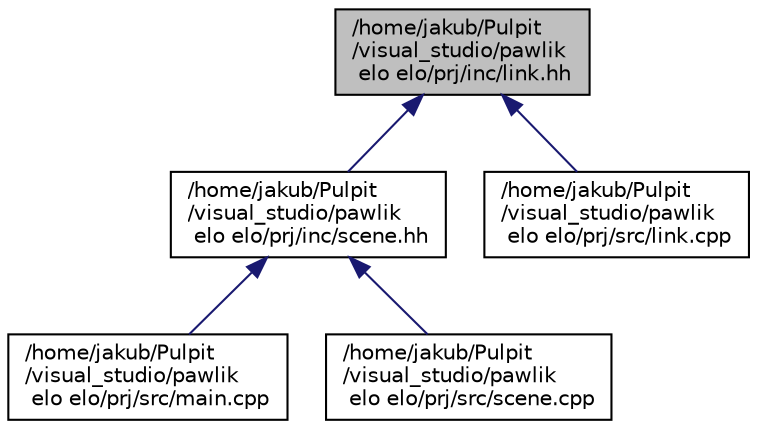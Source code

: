 digraph "/home/jakub/Pulpit/visual_studio/pawlik elo elo/prj/inc/link.hh"
{
  edge [fontname="Helvetica",fontsize="10",labelfontname="Helvetica",labelfontsize="10"];
  node [fontname="Helvetica",fontsize="10",shape=record];
  Node4 [label="/home/jakub/Pulpit\l/visual_studio/pawlik\l elo elo/prj/inc/link.hh",height=0.2,width=0.4,color="black", fillcolor="grey75", style="filled", fontcolor="black"];
  Node4 -> Node5 [dir="back",color="midnightblue",fontsize="10",style="solid",fontname="Helvetica"];
  Node5 [label="/home/jakub/Pulpit\l/visual_studio/pawlik\l elo elo/prj/inc/scene.hh",height=0.2,width=0.4,color="black", fillcolor="white", style="filled",URL="$scene_8hh.html",tooltip="Definicja metody klasy scene. "];
  Node5 -> Node6 [dir="back",color="midnightblue",fontsize="10",style="solid",fontname="Helvetica"];
  Node6 [label="/home/jakub/Pulpit\l/visual_studio/pawlik\l elo elo/prj/src/main.cpp",height=0.2,width=0.4,color="black", fillcolor="white", style="filled",URL="$main_8cpp.html"];
  Node5 -> Node7 [dir="back",color="midnightblue",fontsize="10",style="solid",fontname="Helvetica"];
  Node7 [label="/home/jakub/Pulpit\l/visual_studio/pawlik\l elo elo/prj/src/scene.cpp",height=0.2,width=0.4,color="black", fillcolor="white", style="filled",URL="$scene_8cpp.html"];
  Node4 -> Node8 [dir="back",color="midnightblue",fontsize="10",style="solid",fontname="Helvetica"];
  Node8 [label="/home/jakub/Pulpit\l/visual_studio/pawlik\l elo elo/prj/src/link.cpp",height=0.2,width=0.4,color="black", fillcolor="white", style="filled",URL="$link_8cpp.html",tooltip="Zawiera definicje metod klasy LaczeDoGNUPlota. "];
}

